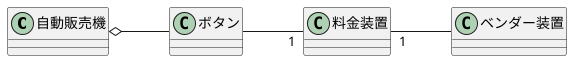 @startuml
left to right direction
class 自動販売機{}
class ボタン{}
class 料金装置{}
class ベンダー装置{}

自動販売機 o--ボタン
ボタン-- "1" 料金装置
料金装置 "1"--ベンダー装置
@enduml